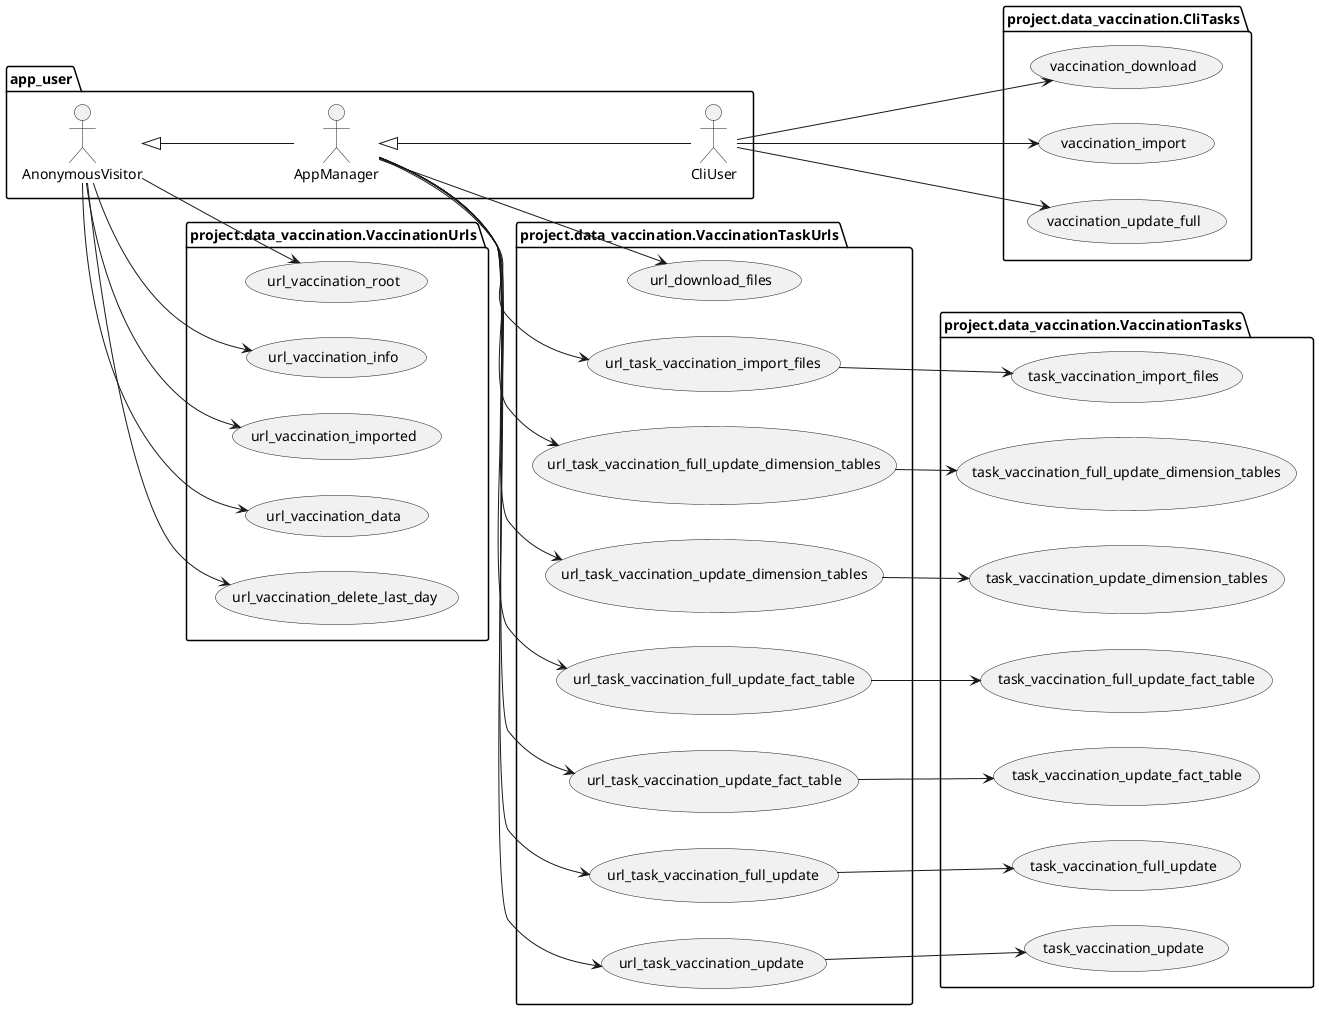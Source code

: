 @startuml
left to right direction

package app_user {
	actor AnonymousVisitor as av
	actor AppManager as am
	actor CliUser as cu

	av <|-- am
	am <|-- cu
}

package project.data_vaccination.VaccinationTaskUrls {

	usecase url_download_files as UC10
	usecase url_task_vaccination_import_files as UC11
	usecase url_task_vaccination_full_update_dimension_tables as UC12
	usecase url_task_vaccination_update_dimension_tables as UC13
	usecase url_task_vaccination_full_update_fact_table as UC14
	usecase url_task_vaccination_update_fact_table as UC15
	usecase url_task_vaccination_full_update as UC16
	usecase url_task_vaccination_update as UC17

	am --> UC10
    am --> UC11
    am --> UC12
    am --> UC13
    am --> UC14
    am --> UC15
    am --> UC16
    am --> UC17
}

package project.data_vaccination.VaccinationTasks {

	usecase task_vaccination_import_files as UC21
	usecase task_vaccination_full_update_dimension_tables as UC22
	usecase task_vaccination_update_dimension_tables as UC23
	usecase task_vaccination_full_update_fact_table as UC24
	usecase task_vaccination_update_fact_table as UC25
	usecase task_vaccination_full_update as UC26
	usecase task_vaccination_update as UC27

    UC11 --> UC21
    UC12 --> UC22
    UC13 --> UC23
    UC14 --> UC24
    UC15 --> UC25
    UC16 --> UC26
    UC17 --> UC27
}

package project.data_vaccination.CliTasks {

    'usecase vaccination_delete_last_day as UC120
    usecase vaccination_download as UC121
	usecase vaccination_import as UC122
	usecase vaccination_update_full as UC123
	'usecase vaccination_update as UC124

    'cu --> UC120
    cu --> UC121
    cu --> UC122
    cu --> UC123
    'cu --> UC124
}

package project.data_vaccination.VaccinationUrls {
	usecase url_vaccination_root as UC30
	usecase url_vaccination_info as UC31
	usecase url_vaccination_imported as UC40
	usecase url_vaccination_data as UC41
	usecase url_vaccination_delete_last_day as UC42

    av --> UC30
    av --> UC31
    av --> UC40
    av --> UC41
    av --> UC42
}

@enduml
